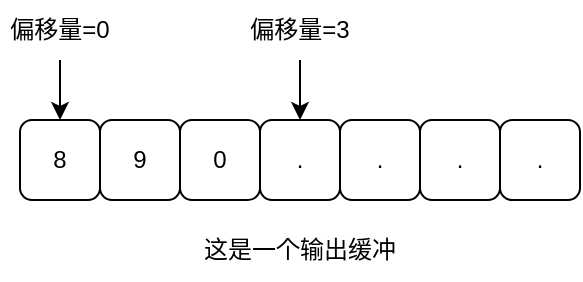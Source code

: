 <mxfile version="21.2.8" type="device">
  <diagram name="第 1 页" id="cvGLXGxciO-KjoF6c1yC">
    <mxGraphModel dx="954" dy="676" grid="1" gridSize="10" guides="1" tooltips="1" connect="1" arrows="1" fold="1" page="1" pageScale="1" pageWidth="827" pageHeight="1169" math="0" shadow="0">
      <root>
        <mxCell id="0" />
        <mxCell id="1" parent="0" />
        <mxCell id="d0MRfEor1ovRDdK-iBDy-2" value="8" style="rounded=1;whiteSpace=wrap;html=1;" vertex="1" parent="1">
          <mxGeometry x="120" y="290" width="40" height="40" as="geometry" />
        </mxCell>
        <mxCell id="d0MRfEor1ovRDdK-iBDy-3" value="9" style="rounded=1;whiteSpace=wrap;html=1;" vertex="1" parent="1">
          <mxGeometry x="160" y="290" width="40" height="40" as="geometry" />
        </mxCell>
        <mxCell id="d0MRfEor1ovRDdK-iBDy-4" value="0" style="rounded=1;whiteSpace=wrap;html=1;" vertex="1" parent="1">
          <mxGeometry x="200" y="290" width="40" height="40" as="geometry" />
        </mxCell>
        <mxCell id="d0MRfEor1ovRDdK-iBDy-5" value="." style="rounded=1;whiteSpace=wrap;html=1;" vertex="1" parent="1">
          <mxGeometry x="360" y="290" width="40" height="40" as="geometry" />
        </mxCell>
        <mxCell id="d0MRfEor1ovRDdK-iBDy-6" value="." style="rounded=1;whiteSpace=wrap;html=1;" vertex="1" parent="1">
          <mxGeometry x="320" y="290" width="40" height="40" as="geometry" />
        </mxCell>
        <mxCell id="d0MRfEor1ovRDdK-iBDy-7" value="." style="rounded=1;whiteSpace=wrap;html=1;" vertex="1" parent="1">
          <mxGeometry x="280" y="290" width="40" height="40" as="geometry" />
        </mxCell>
        <mxCell id="d0MRfEor1ovRDdK-iBDy-8" value="." style="rounded=1;whiteSpace=wrap;html=1;" vertex="1" parent="1">
          <mxGeometry x="240" y="290" width="40" height="40" as="geometry" />
        </mxCell>
        <mxCell id="d0MRfEor1ovRDdK-iBDy-13" style="edgeStyle=orthogonalEdgeStyle;rounded=0;orthogonalLoop=1;jettySize=auto;html=1;exitX=0.5;exitY=1;exitDx=0;exitDy=0;entryX=0.5;entryY=0;entryDx=0;entryDy=0;" edge="1" parent="1" source="d0MRfEor1ovRDdK-iBDy-10" target="d0MRfEor1ovRDdK-iBDy-2">
          <mxGeometry relative="1" as="geometry" />
        </mxCell>
        <mxCell id="d0MRfEor1ovRDdK-iBDy-10" value="偏移量=0" style="text;html=1;strokeColor=none;fillColor=none;align=center;verticalAlign=middle;whiteSpace=wrap;rounded=0;" vertex="1" parent="1">
          <mxGeometry x="110" y="230" width="60" height="30" as="geometry" />
        </mxCell>
        <mxCell id="d0MRfEor1ovRDdK-iBDy-15" value="" style="edgeStyle=orthogonalEdgeStyle;rounded=0;orthogonalLoop=1;jettySize=auto;html=1;" edge="1" parent="1" source="d0MRfEor1ovRDdK-iBDy-11" target="d0MRfEor1ovRDdK-iBDy-8">
          <mxGeometry relative="1" as="geometry" />
        </mxCell>
        <mxCell id="d0MRfEor1ovRDdK-iBDy-11" value="偏移量=3" style="text;html=1;strokeColor=none;fillColor=none;align=center;verticalAlign=middle;whiteSpace=wrap;rounded=0;" vertex="1" parent="1">
          <mxGeometry x="230" y="230" width="60" height="30" as="geometry" />
        </mxCell>
        <mxCell id="d0MRfEor1ovRDdK-iBDy-16" value="这是一个输出缓冲" style="text;html=1;strokeColor=none;fillColor=none;align=center;verticalAlign=middle;whiteSpace=wrap;rounded=0;" vertex="1" parent="1">
          <mxGeometry x="200" y="340" width="120" height="30" as="geometry" />
        </mxCell>
      </root>
    </mxGraphModel>
  </diagram>
</mxfile>
